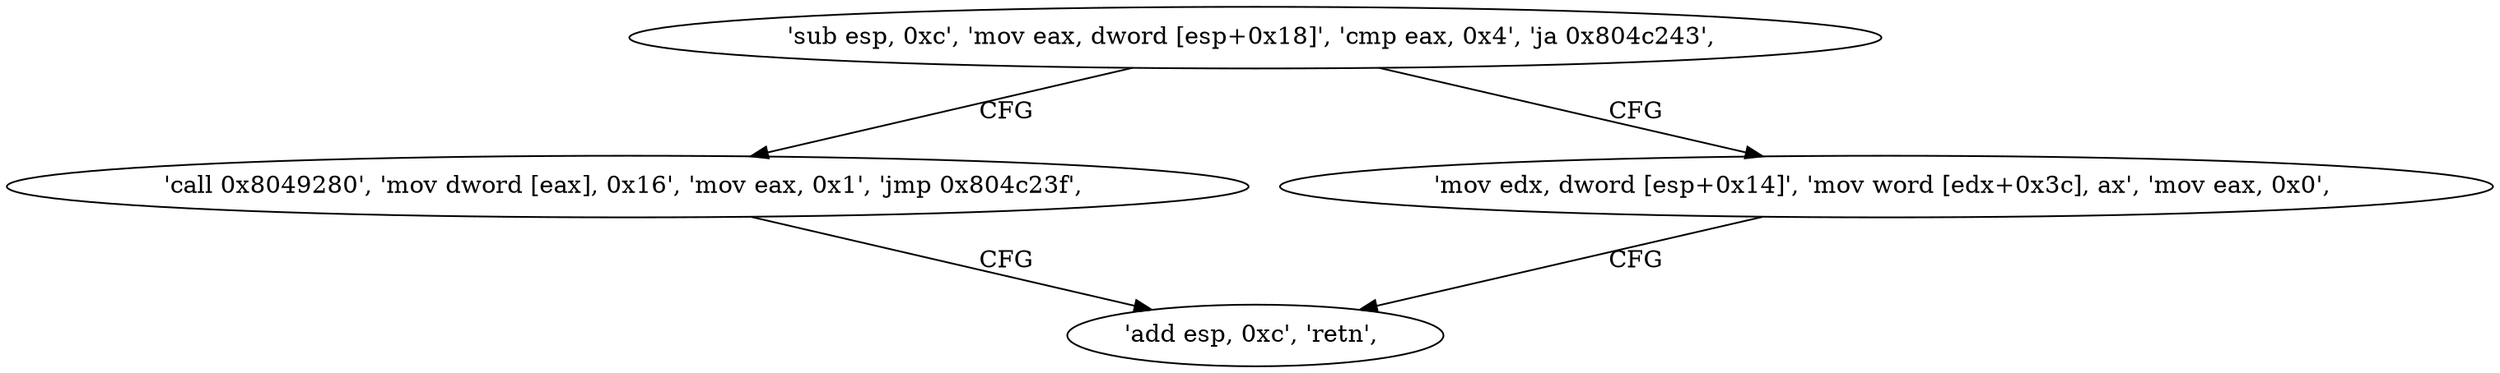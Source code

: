 digraph "func" {
"134529574" [label = "'sub esp, 0xc', 'mov eax, dword [esp+0x18]', 'cmp eax, 0x4', 'ja 0x804c243', " ]
"134529603" [label = "'call 0x8049280', 'mov dword [eax], 0x16', 'mov eax, 0x1', 'jmp 0x804c23f', " ]
"134529586" [label = "'mov edx, dword [esp+0x14]', 'mov word [edx+0x3c], ax', 'mov eax, 0x0', " ]
"134529599" [label = "'add esp, 0xc', 'retn', " ]
"134529574" -> "134529603" [ label = "CFG" ]
"134529574" -> "134529586" [ label = "CFG" ]
"134529603" -> "134529599" [ label = "CFG" ]
"134529586" -> "134529599" [ label = "CFG" ]
}
